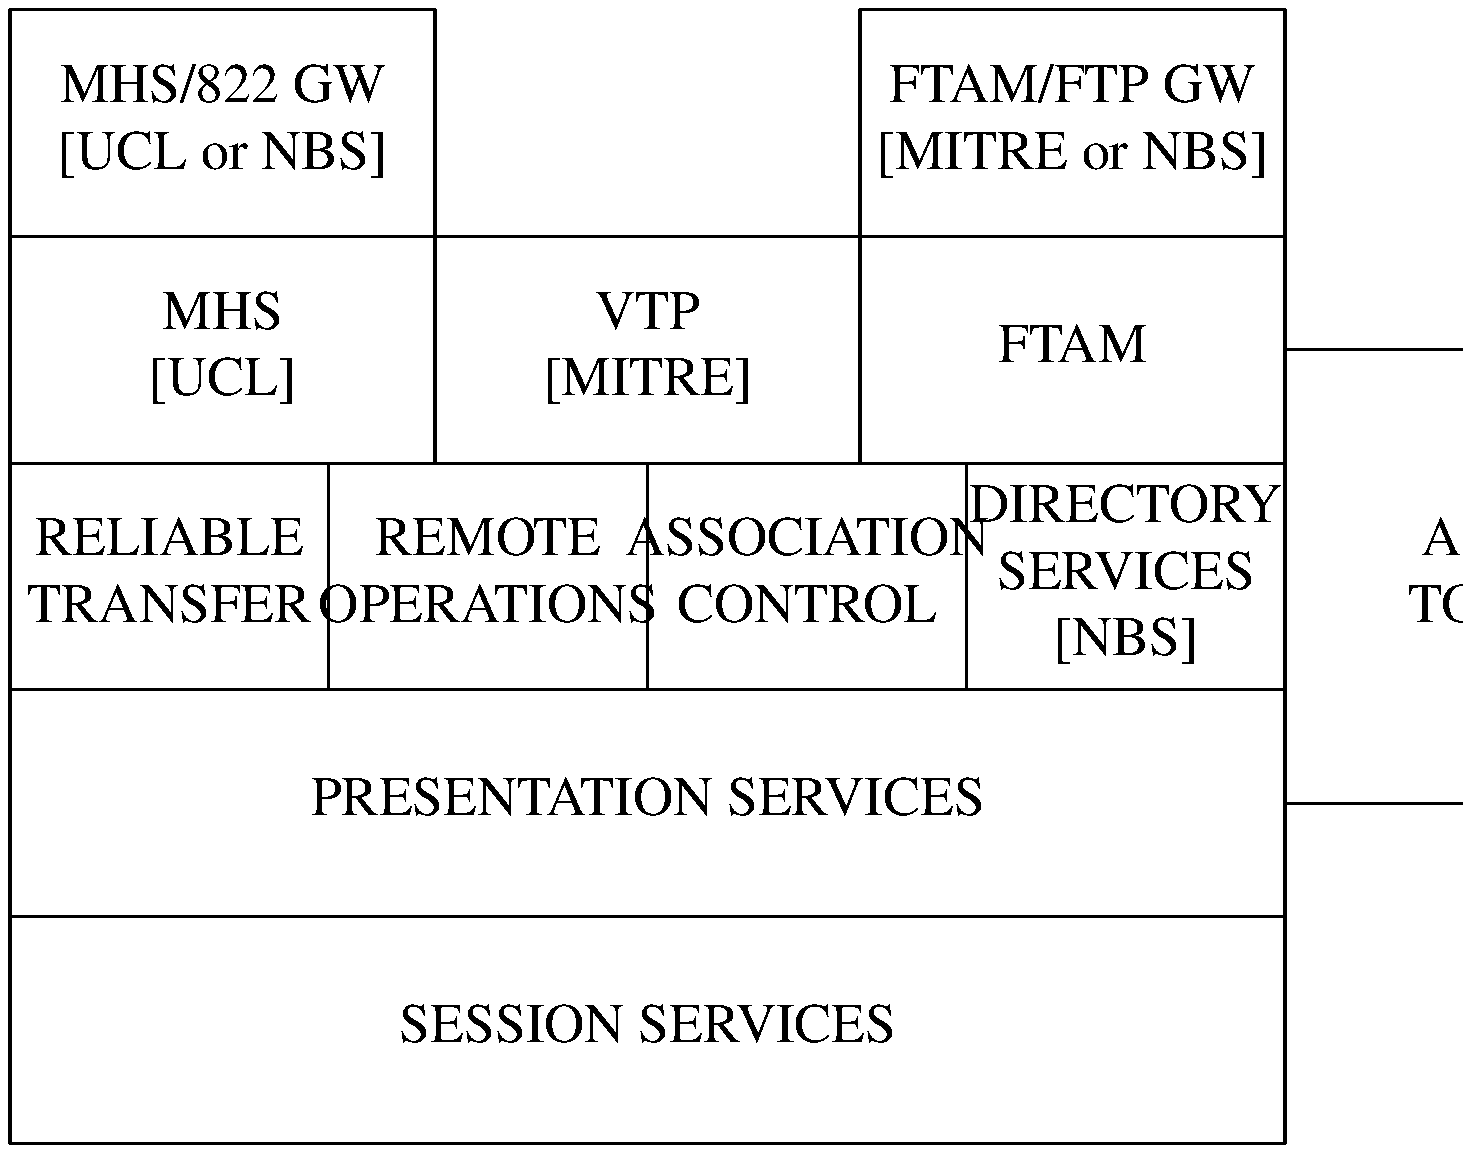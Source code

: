 .PS 8.5i
.ps 20
boxht = 4*boxht/5
## figure 13
B1:	box "SESSION SERVICES" width 3*boxwid
##
B2:	box "PRESENTATION SERVICES" width 3*boxwid with .sw at B1.nw
##
B3:	box "ASN.1" "" "TOOLS"  \
		with .se at (B1.ne.x+boxwid, B1.ne.y+boxht/2) height 2*boxht
##
B4:	box "DIRECTORY" "" "SERVICES" "" "[NBS]" with .se at B2.ne \
		width 3*boxwid/4
B6:	box "ASSOCIATION" "" "CONTROL" with .ne at B4.nw width 3*boxwid/4
B7:	box "REMOTE" "" "OPERATIONS" with .ne at B6.nw width 3*boxwid/4
B8:	box "RELIABLE" "" "TRANSFER"  with .ne at B7.nw width 3*boxwid/4
##
B9:	box "FTAM" with .se at B4.ne
B10:	box "VTP" "" "[MITRE]" with .e at B9.w
B11:	box "MHS" "" "[UCL]" with .e at B10.w
##
B12:	box "FTAM/FTP GW" "" "[MITRE or NBS]" with .s at B9.n
B13:	box "MHS/822 GW" "" "[UCL or NBS]" with .s at B11.n
##
.PE
